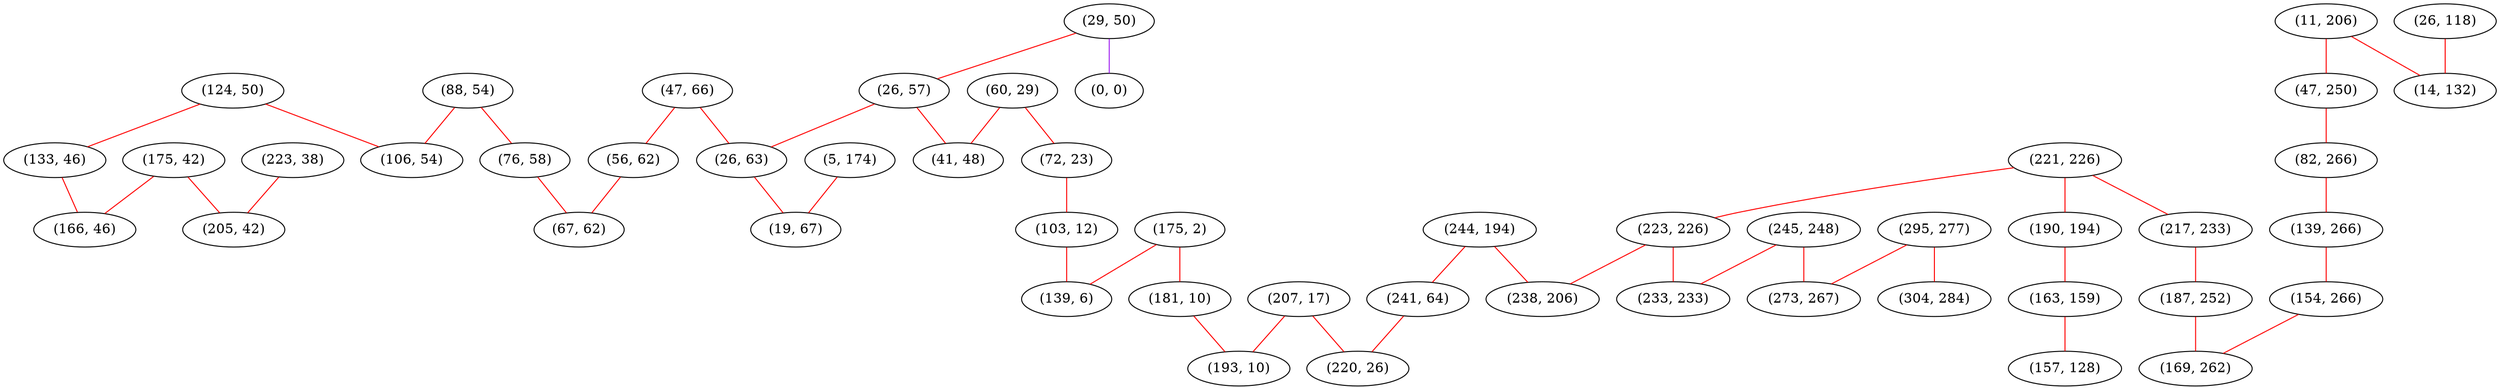 graph "" {
"(124, 50)";
"(29, 50)";
"(11, 206)";
"(175, 2)";
"(244, 194)";
"(241, 64)";
"(26, 118)";
"(175, 42)";
"(181, 10)";
"(133, 46)";
"(47, 250)";
"(207, 17)";
"(223, 38)";
"(295, 277)";
"(47, 66)";
"(60, 29)";
"(245, 248)";
"(273, 267)";
"(304, 284)";
"(221, 226)";
"(26, 57)";
"(14, 132)";
"(88, 54)";
"(82, 266)";
"(205, 42)";
"(56, 62)";
"(0, 0)";
"(72, 23)";
"(76, 58)";
"(190, 194)";
"(139, 266)";
"(26, 63)";
"(163, 159)";
"(41, 48)";
"(157, 128)";
"(223, 226)";
"(238, 206)";
"(220, 26)";
"(217, 233)";
"(166, 46)";
"(5, 174)";
"(103, 12)";
"(187, 252)";
"(233, 233)";
"(67, 62)";
"(19, 67)";
"(154, 266)";
"(193, 10)";
"(106, 54)";
"(169, 262)";
"(139, 6)";
"(124, 50)" -- "(133, 46)"  [color=red, key=0, weight=1];
"(124, 50)" -- "(106, 54)"  [color=red, key=0, weight=1];
"(29, 50)" -- "(0, 0)"  [color=purple, key=0, weight=4];
"(29, 50)" -- "(26, 57)"  [color=red, key=0, weight=1];
"(11, 206)" -- "(14, 132)"  [color=red, key=0, weight=1];
"(11, 206)" -- "(47, 250)"  [color=red, key=0, weight=1];
"(175, 2)" -- "(181, 10)"  [color=red, key=0, weight=1];
"(175, 2)" -- "(139, 6)"  [color=red, key=0, weight=1];
"(244, 194)" -- "(241, 64)"  [color=red, key=0, weight=1];
"(244, 194)" -- "(238, 206)"  [color=red, key=0, weight=1];
"(241, 64)" -- "(220, 26)"  [color=red, key=0, weight=1];
"(26, 118)" -- "(14, 132)"  [color=red, key=0, weight=1];
"(175, 42)" -- "(205, 42)"  [color=red, key=0, weight=1];
"(175, 42)" -- "(166, 46)"  [color=red, key=0, weight=1];
"(181, 10)" -- "(193, 10)"  [color=red, key=0, weight=1];
"(133, 46)" -- "(166, 46)"  [color=red, key=0, weight=1];
"(47, 250)" -- "(82, 266)"  [color=red, key=0, weight=1];
"(207, 17)" -- "(193, 10)"  [color=red, key=0, weight=1];
"(207, 17)" -- "(220, 26)"  [color=red, key=0, weight=1];
"(223, 38)" -- "(205, 42)"  [color=red, key=0, weight=1];
"(295, 277)" -- "(273, 267)"  [color=red, key=0, weight=1];
"(295, 277)" -- "(304, 284)"  [color=red, key=0, weight=1];
"(47, 66)" -- "(26, 63)"  [color=red, key=0, weight=1];
"(47, 66)" -- "(56, 62)"  [color=red, key=0, weight=1];
"(60, 29)" -- "(41, 48)"  [color=red, key=0, weight=1];
"(60, 29)" -- "(72, 23)"  [color=red, key=0, weight=1];
"(245, 248)" -- "(273, 267)"  [color=red, key=0, weight=1];
"(245, 248)" -- "(233, 233)"  [color=red, key=0, weight=1];
"(221, 226)" -- "(190, 194)"  [color=red, key=0, weight=1];
"(221, 226)" -- "(217, 233)"  [color=red, key=0, weight=1];
"(221, 226)" -- "(223, 226)"  [color=red, key=0, weight=1];
"(26, 57)" -- "(26, 63)"  [color=red, key=0, weight=1];
"(26, 57)" -- "(41, 48)"  [color=red, key=0, weight=1];
"(88, 54)" -- "(76, 58)"  [color=red, key=0, weight=1];
"(88, 54)" -- "(106, 54)"  [color=red, key=0, weight=1];
"(82, 266)" -- "(139, 266)"  [color=red, key=0, weight=1];
"(56, 62)" -- "(67, 62)"  [color=red, key=0, weight=1];
"(72, 23)" -- "(103, 12)"  [color=red, key=0, weight=1];
"(76, 58)" -- "(67, 62)"  [color=red, key=0, weight=1];
"(190, 194)" -- "(163, 159)"  [color=red, key=0, weight=1];
"(139, 266)" -- "(154, 266)"  [color=red, key=0, weight=1];
"(26, 63)" -- "(19, 67)"  [color=red, key=0, weight=1];
"(163, 159)" -- "(157, 128)"  [color=red, key=0, weight=1];
"(223, 226)" -- "(233, 233)"  [color=red, key=0, weight=1];
"(223, 226)" -- "(238, 206)"  [color=red, key=0, weight=1];
"(217, 233)" -- "(187, 252)"  [color=red, key=0, weight=1];
"(5, 174)" -- "(19, 67)"  [color=red, key=0, weight=1];
"(103, 12)" -- "(139, 6)"  [color=red, key=0, weight=1];
"(187, 252)" -- "(169, 262)"  [color=red, key=0, weight=1];
"(154, 266)" -- "(169, 262)"  [color=red, key=0, weight=1];
}
